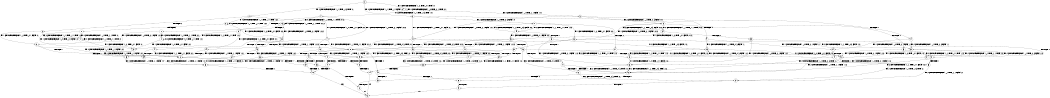digraph BCG {
size = "7, 10.5";
center = TRUE;
node [shape = circle];
0 [peripheries = 2];
0 -> 1 [label = "EX !1 !ATOMIC_EXCH_BRANCH (1, +0, TRUE, +0, 1, TRUE) !:0:"];
0 -> 2 [label = "EX !2 !ATOMIC_EXCH_BRANCH (1, +1, TRUE, +0, 3, TRUE) !:0:"];
0 -> 3 [label = "EX !0 !ATOMIC_EXCH_BRANCH (1, +1, TRUE, +1, 1, FALSE) !:0:"];
1 -> 4 [label = "EX !2 !ATOMIC_EXCH_BRANCH (1, +1, TRUE, +0, 3, TRUE) !:0:1:"];
1 -> 5 [label = "EX !0 !ATOMIC_EXCH_BRANCH (1, +1, TRUE, +1, 1, FALSE) !:0:1:"];
1 -> 1 [label = "EX !1 !ATOMIC_EXCH_BRANCH (1, +0, TRUE, +0, 1, TRUE) !:0:1:"];
2 -> 6 [label = "TERMINATE !2"];
2 -> 7 [label = "EX !1 !ATOMIC_EXCH_BRANCH (1, +0, TRUE, +0, 1, FALSE) !:0:2:"];
2 -> 8 [label = "EX !0 !ATOMIC_EXCH_BRANCH (1, +1, TRUE, +1, 1, TRUE) !:0:2:"];
3 -> 9 [label = "TERMINATE !0"];
3 -> 10 [label = "EX !1 !ATOMIC_EXCH_BRANCH (1, +0, TRUE, +0, 1, FALSE) !:0:"];
3 -> 11 [label = "EX !2 !ATOMIC_EXCH_BRANCH (1, +1, TRUE, +0, 3, FALSE) !:0:"];
4 -> 12 [label = "TERMINATE !2"];
4 -> 13 [label = "EX !0 !ATOMIC_EXCH_BRANCH (1, +1, TRUE, +1, 1, TRUE) !:0:1:2:"];
4 -> 7 [label = "EX !1 !ATOMIC_EXCH_BRANCH (1, +0, TRUE, +0, 1, FALSE) !:0:1:2:"];
5 -> 14 [label = "TERMINATE !0"];
5 -> 15 [label = "EX !2 !ATOMIC_EXCH_BRANCH (1, +1, TRUE, +0, 3, FALSE) !:0:1:"];
5 -> 10 [label = "EX !1 !ATOMIC_EXCH_BRANCH (1, +0, TRUE, +0, 1, FALSE) !:0:1:"];
6 -> 16 [label = "EX !1 !ATOMIC_EXCH_BRANCH (1, +0, TRUE, +0, 1, FALSE) !:0:"];
6 -> 17 [label = "EX !0 !ATOMIC_EXCH_BRANCH (1, +1, TRUE, +1, 1, TRUE) !:0:"];
7 -> 18 [label = "TERMINATE !1"];
7 -> 19 [label = "TERMINATE !2"];
7 -> 20 [label = "EX !0 !ATOMIC_EXCH_BRANCH (1, +1, TRUE, +1, 1, FALSE) !:0:1:2:"];
8 -> 21 [label = "TERMINATE !2"];
8 -> 22 [label = "EX !1 !ATOMIC_EXCH_BRANCH (1, +0, TRUE, +0, 1, FALSE) !:0:2:"];
8 -> 8 [label = "EX !0 !ATOMIC_EXCH_BRANCH (1, +1, TRUE, +1, 1, TRUE) !:0:2:"];
9 -> 23 [label = "EX !2 !ATOMIC_EXCH_BRANCH (1, +1, TRUE, +0, 3, FALSE) !:1:"];
9 -> 24 [label = "EX !1 !ATOMIC_EXCH_BRANCH (1, +0, TRUE, +0, 1, FALSE) !:1:"];
10 -> 25 [label = "TERMINATE !1"];
10 -> 26 [label = "TERMINATE !0"];
10 -> 20 [label = "EX !2 !ATOMIC_EXCH_BRANCH (1, +1, TRUE, +0, 3, TRUE) !:0:1:"];
11 -> 27 [label = "TERMINATE !0"];
11 -> 28 [label = "EX !1 !ATOMIC_EXCH_BRANCH (1, +0, TRUE, +0, 1, FALSE) !:0:2:"];
11 -> 29 [label = "EX !2 !ATOMIC_EXCH_BRANCH (1, +1, TRUE, +1, 1, TRUE) !:0:2:"];
12 -> 30 [label = "EX !0 !ATOMIC_EXCH_BRANCH (1, +1, TRUE, +1, 1, TRUE) !:0:1:"];
12 -> 16 [label = "EX !1 !ATOMIC_EXCH_BRANCH (1, +0, TRUE, +0, 1, FALSE) !:0:1:"];
13 -> 31 [label = "TERMINATE !2"];
13 -> 22 [label = "EX !1 !ATOMIC_EXCH_BRANCH (1, +0, TRUE, +0, 1, FALSE) !:0:1:2:"];
13 -> 13 [label = "EX !0 !ATOMIC_EXCH_BRANCH (1, +1, TRUE, +1, 1, TRUE) !:0:1:2:"];
14 -> 32 [label = "EX !2 !ATOMIC_EXCH_BRANCH (1, +1, TRUE, +0, 3, FALSE) !:1:"];
14 -> 24 [label = "EX !1 !ATOMIC_EXCH_BRANCH (1, +0, TRUE, +0, 1, FALSE) !:1:"];
15 -> 33 [label = "TERMINATE !0"];
15 -> 34 [label = "EX !2 !ATOMIC_EXCH_BRANCH (1, +1, TRUE, +1, 1, TRUE) !:0:1:2:"];
15 -> 28 [label = "EX !1 !ATOMIC_EXCH_BRANCH (1, +0, TRUE, +0, 1, FALSE) !:0:1:2:"];
16 -> 35 [label = "TERMINATE !1"];
16 -> 36 [label = "EX !0 !ATOMIC_EXCH_BRANCH (1, +1, TRUE, +1, 1, FALSE) !:0:1:"];
17 -> 37 [label = "EX !1 !ATOMIC_EXCH_BRANCH (1, +0, TRUE, +0, 1, FALSE) !:0:"];
17 -> 17 [label = "EX !0 !ATOMIC_EXCH_BRANCH (1, +1, TRUE, +1, 1, TRUE) !:0:"];
18 -> 38 [label = "TERMINATE !2"];
18 -> 39 [label = "EX !0 !ATOMIC_EXCH_BRANCH (1, +1, TRUE, +1, 1, FALSE) !:0:2:"];
19 -> 35 [label = "TERMINATE !1"];
19 -> 36 [label = "EX !0 !ATOMIC_EXCH_BRANCH (1, +1, TRUE, +1, 1, FALSE) !:0:1:"];
20 -> 40 [label = "TERMINATE !1"];
20 -> 41 [label = "TERMINATE !2"];
20 -> 42 [label = "TERMINATE !0"];
21 -> 37 [label = "EX !1 !ATOMIC_EXCH_BRANCH (1, +0, TRUE, +0, 1, FALSE) !:0:"];
21 -> 17 [label = "EX !0 !ATOMIC_EXCH_BRANCH (1, +1, TRUE, +1, 1, TRUE) !:0:"];
22 -> 43 [label = "TERMINATE !1"];
22 -> 44 [label = "TERMINATE !2"];
22 -> 20 [label = "EX !0 !ATOMIC_EXCH_BRANCH (1, +1, TRUE, +1, 1, FALSE) !:0:1:2:"];
23 -> 45 [label = "EX !1 !ATOMIC_EXCH_BRANCH (1, +0, TRUE, +0, 1, FALSE) !:1:2:"];
23 -> 46 [label = "EX !2 !ATOMIC_EXCH_BRANCH (1, +1, TRUE, +1, 1, TRUE) !:1:2:"];
24 -> 47 [label = "TERMINATE !1"];
24 -> 48 [label = "EX !2 !ATOMIC_EXCH_BRANCH (1, +1, TRUE, +0, 3, TRUE) !:1:"];
25 -> 49 [label = "TERMINATE !0"];
25 -> 39 [label = "EX !2 !ATOMIC_EXCH_BRANCH (1, +1, TRUE, +0, 3, TRUE) !:0:"];
26 -> 47 [label = "TERMINATE !1"];
26 -> 48 [label = "EX !2 !ATOMIC_EXCH_BRANCH (1, +1, TRUE, +0, 3, TRUE) !:1:"];
27 -> 45 [label = "EX !1 !ATOMIC_EXCH_BRANCH (1, +0, TRUE, +0, 1, FALSE) !:1:2:"];
27 -> 46 [label = "EX !2 !ATOMIC_EXCH_BRANCH (1, +1, TRUE, +1, 1, TRUE) !:1:2:"];
28 -> 50 [label = "TERMINATE !1"];
28 -> 51 [label = "TERMINATE !0"];
28 -> 20 [label = "EX !2 !ATOMIC_EXCH_BRANCH (1, +1, TRUE, +1, 1, FALSE) !:0:1:2:"];
29 -> 52 [label = "TERMINATE !0"];
29 -> 53 [label = "EX !1 !ATOMIC_EXCH_BRANCH (1, +0, TRUE, +0, 1, FALSE) !:0:2:"];
29 -> 11 [label = "EX !2 !ATOMIC_EXCH_BRANCH (1, +1, TRUE, +0, 3, FALSE) !:0:2:"];
30 -> 37 [label = "EX !1 !ATOMIC_EXCH_BRANCH (1, +0, TRUE, +0, 1, FALSE) !:0:1:"];
30 -> 30 [label = "EX !0 !ATOMIC_EXCH_BRANCH (1, +1, TRUE, +1, 1, TRUE) !:0:1:"];
31 -> 37 [label = "EX !1 !ATOMIC_EXCH_BRANCH (1, +0, TRUE, +0, 1, FALSE) !:0:1:"];
31 -> 30 [label = "EX !0 !ATOMIC_EXCH_BRANCH (1, +1, TRUE, +1, 1, TRUE) !:0:1:"];
32 -> 54 [label = "EX !2 !ATOMIC_EXCH_BRANCH (1, +1, TRUE, +1, 1, TRUE) !:1:2:"];
32 -> 45 [label = "EX !1 !ATOMIC_EXCH_BRANCH (1, +0, TRUE, +0, 1, FALSE) !:1:2:"];
33 -> 54 [label = "EX !2 !ATOMIC_EXCH_BRANCH (1, +1, TRUE, +1, 1, TRUE) !:1:2:"];
33 -> 45 [label = "EX !1 !ATOMIC_EXCH_BRANCH (1, +0, TRUE, +0, 1, FALSE) !:1:2:"];
34 -> 55 [label = "TERMINATE !0"];
34 -> 15 [label = "EX !2 !ATOMIC_EXCH_BRANCH (1, +1, TRUE, +0, 3, FALSE) !:0:1:2:"];
34 -> 53 [label = "EX !1 !ATOMIC_EXCH_BRANCH (1, +0, TRUE, +0, 1, FALSE) !:0:1:2:"];
35 -> 56 [label = "EX !0 !ATOMIC_EXCH_BRANCH (1, +1, TRUE, +1, 1, FALSE) !:0:"];
36 -> 57 [label = "TERMINATE !1"];
36 -> 58 [label = "TERMINATE !0"];
37 -> 59 [label = "TERMINATE !1"];
37 -> 36 [label = "EX !0 !ATOMIC_EXCH_BRANCH (1, +1, TRUE, +1, 1, FALSE) !:0:1:"];
38 -> 56 [label = "EX !0 !ATOMIC_EXCH_BRANCH (1, +1, TRUE, +1, 1, FALSE) !:0:"];
39 -> 60 [label = "TERMINATE !2"];
39 -> 61 [label = "TERMINATE !0"];
40 -> 60 [label = "TERMINATE !2"];
40 -> 61 [label = "TERMINATE !0"];
41 -> 57 [label = "TERMINATE !1"];
41 -> 58 [label = "TERMINATE !0"];
42 -> 62 [label = "TERMINATE !1"];
42 -> 63 [label = "TERMINATE !2"];
43 -> 64 [label = "TERMINATE !2"];
43 -> 39 [label = "EX !0 !ATOMIC_EXCH_BRANCH (1, +1, TRUE, +1, 1, FALSE) !:0:2:"];
44 -> 59 [label = "TERMINATE !1"];
44 -> 36 [label = "EX !0 !ATOMIC_EXCH_BRANCH (1, +1, TRUE, +1, 1, FALSE) !:0:1:"];
45 -> 65 [label = "TERMINATE !1"];
45 -> 48 [label = "EX !2 !ATOMIC_EXCH_BRANCH (1, +1, TRUE, +1, 1, FALSE) !:1:2:"];
46 -> 66 [label = "EX !1 !ATOMIC_EXCH_BRANCH (1, +0, TRUE, +0, 1, FALSE) !:1:2:"];
46 -> 23 [label = "EX !2 !ATOMIC_EXCH_BRANCH (1, +1, TRUE, +0, 3, FALSE) !:1:2:"];
47 -> 67 [label = "EX !2 !ATOMIC_EXCH_BRANCH (1, +1, TRUE, +0, 3, TRUE) !:2:"];
48 -> 62 [label = "TERMINATE !1"];
48 -> 63 [label = "TERMINATE !2"];
49 -> 68 [label = "EX !2 !ATOMIC_EXCH_BRANCH (1, +1, TRUE, +0, 3, TRUE) !:1:2:"];
50 -> 69 [label = "TERMINATE !0"];
50 -> 39 [label = "EX !2 !ATOMIC_EXCH_BRANCH (1, +1, TRUE, +1, 1, FALSE) !:0:2:"];
51 -> 65 [label = "TERMINATE !1"];
51 -> 48 [label = "EX !2 !ATOMIC_EXCH_BRANCH (1, +1, TRUE, +1, 1, FALSE) !:1:2:"];
52 -> 66 [label = "EX !1 !ATOMIC_EXCH_BRANCH (1, +0, TRUE, +0, 1, FALSE) !:1:2:"];
52 -> 23 [label = "EX !2 !ATOMIC_EXCH_BRANCH (1, +1, TRUE, +0, 3, FALSE) !:1:2:"];
53 -> 70 [label = "TERMINATE !1"];
53 -> 71 [label = "TERMINATE !0"];
53 -> 20 [label = "EX !2 !ATOMIC_EXCH_BRANCH (1, +1, TRUE, +0, 3, TRUE) !:0:1:2:"];
54 -> 32 [label = "EX !2 !ATOMIC_EXCH_BRANCH (1, +1, TRUE, +0, 3, FALSE) !:1:2:"];
54 -> 66 [label = "EX !1 !ATOMIC_EXCH_BRANCH (1, +0, TRUE, +0, 1, FALSE) !:1:2:"];
55 -> 32 [label = "EX !2 !ATOMIC_EXCH_BRANCH (1, +1, TRUE, +0, 3, FALSE) !:1:2:"];
55 -> 66 [label = "EX !1 !ATOMIC_EXCH_BRANCH (1, +0, TRUE, +0, 1, FALSE) !:1:2:"];
56 -> 72 [label = "TERMINATE !0"];
57 -> 72 [label = "TERMINATE !0"];
58 -> 73 [label = "TERMINATE !1"];
59 -> 56 [label = "EX !0 !ATOMIC_EXCH_BRANCH (1, +1, TRUE, +1, 1, FALSE) !:0:"];
60 -> 72 [label = "TERMINATE !0"];
61 -> 74 [label = "TERMINATE !2"];
62 -> 75 [label = "TERMINATE !2"];
63 -> 73 [label = "TERMINATE !1"];
64 -> 56 [label = "EX !0 !ATOMIC_EXCH_BRANCH (1, +1, TRUE, +1, 1, FALSE) !:0:"];
65 -> 67 [label = "EX !2 !ATOMIC_EXCH_BRANCH (1, +1, TRUE, +1, 1, FALSE) !:2:"];
66 -> 76 [label = "TERMINATE !1"];
66 -> 48 [label = "EX !2 !ATOMIC_EXCH_BRANCH (1, +1, TRUE, +0, 3, TRUE) !:1:2:"];
67 -> 75 [label = "TERMINATE !2"];
68 -> 74 [label = "TERMINATE !2"];
69 -> 68 [label = "EX !2 !ATOMIC_EXCH_BRANCH (1, +1, TRUE, +1, 1, FALSE) !:1:2:"];
70 -> 77 [label = "TERMINATE !0"];
70 -> 39 [label = "EX !2 !ATOMIC_EXCH_BRANCH (1, +1, TRUE, +0, 3, TRUE) !:0:2:"];
71 -> 76 [label = "TERMINATE !1"];
71 -> 48 [label = "EX !2 !ATOMIC_EXCH_BRANCH (1, +1, TRUE, +0, 3, TRUE) !:1:2:"];
72 -> 78 [label = "exit"];
73 -> 78 [label = "exit"];
74 -> 78 [label = "exit"];
75 -> 78 [label = "exit"];
76 -> 67 [label = "EX !2 !ATOMIC_EXCH_BRANCH (1, +1, TRUE, +0, 3, TRUE) !:2:"];
77 -> 68 [label = "EX !2 !ATOMIC_EXCH_BRANCH (1, +1, TRUE, +0, 3, TRUE) !:1:2:"];
}
